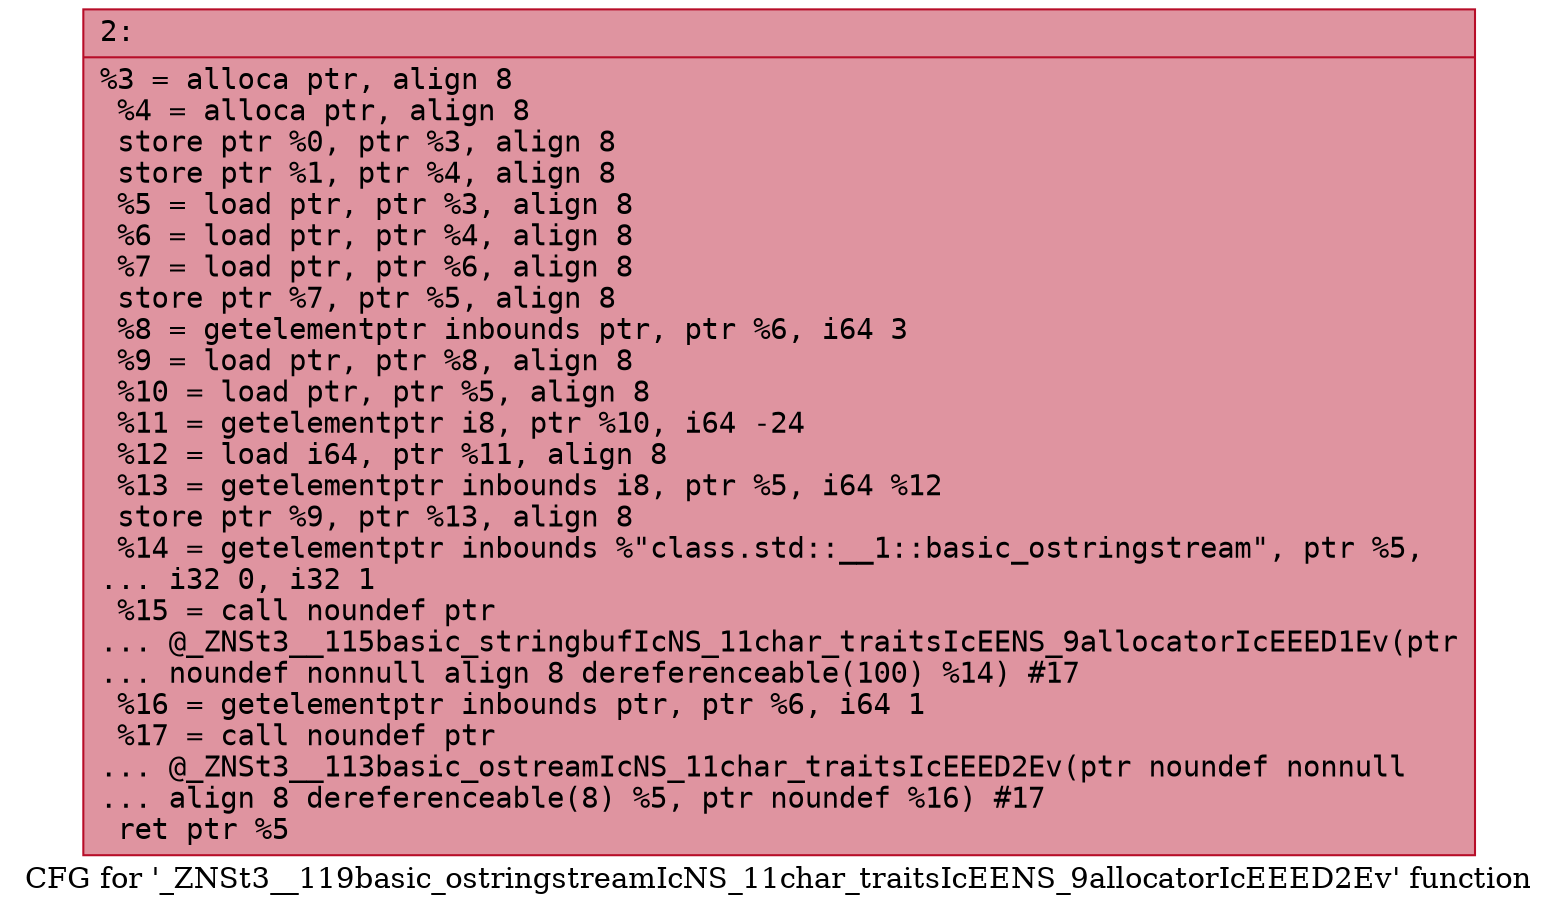 digraph "CFG for '_ZNSt3__119basic_ostringstreamIcNS_11char_traitsIcEENS_9allocatorIcEEED2Ev' function" {
	label="CFG for '_ZNSt3__119basic_ostringstreamIcNS_11char_traitsIcEENS_9allocatorIcEEED2Ev' function";

	Node0x600000632bc0 [shape=record,color="#b70d28ff", style=filled, fillcolor="#b70d2870" fontname="Courier",label="{2:\l|  %3 = alloca ptr, align 8\l  %4 = alloca ptr, align 8\l  store ptr %0, ptr %3, align 8\l  store ptr %1, ptr %4, align 8\l  %5 = load ptr, ptr %3, align 8\l  %6 = load ptr, ptr %4, align 8\l  %7 = load ptr, ptr %6, align 8\l  store ptr %7, ptr %5, align 8\l  %8 = getelementptr inbounds ptr, ptr %6, i64 3\l  %9 = load ptr, ptr %8, align 8\l  %10 = load ptr, ptr %5, align 8\l  %11 = getelementptr i8, ptr %10, i64 -24\l  %12 = load i64, ptr %11, align 8\l  %13 = getelementptr inbounds i8, ptr %5, i64 %12\l  store ptr %9, ptr %13, align 8\l  %14 = getelementptr inbounds %\"class.std::__1::basic_ostringstream\", ptr %5,\l... i32 0, i32 1\l  %15 = call noundef ptr\l... @_ZNSt3__115basic_stringbufIcNS_11char_traitsIcEENS_9allocatorIcEEED1Ev(ptr\l... noundef nonnull align 8 dereferenceable(100) %14) #17\l  %16 = getelementptr inbounds ptr, ptr %6, i64 1\l  %17 = call noundef ptr\l... @_ZNSt3__113basic_ostreamIcNS_11char_traitsIcEEED2Ev(ptr noundef nonnull\l... align 8 dereferenceable(8) %5, ptr noundef %16) #17\l  ret ptr %5\l}"];
}
